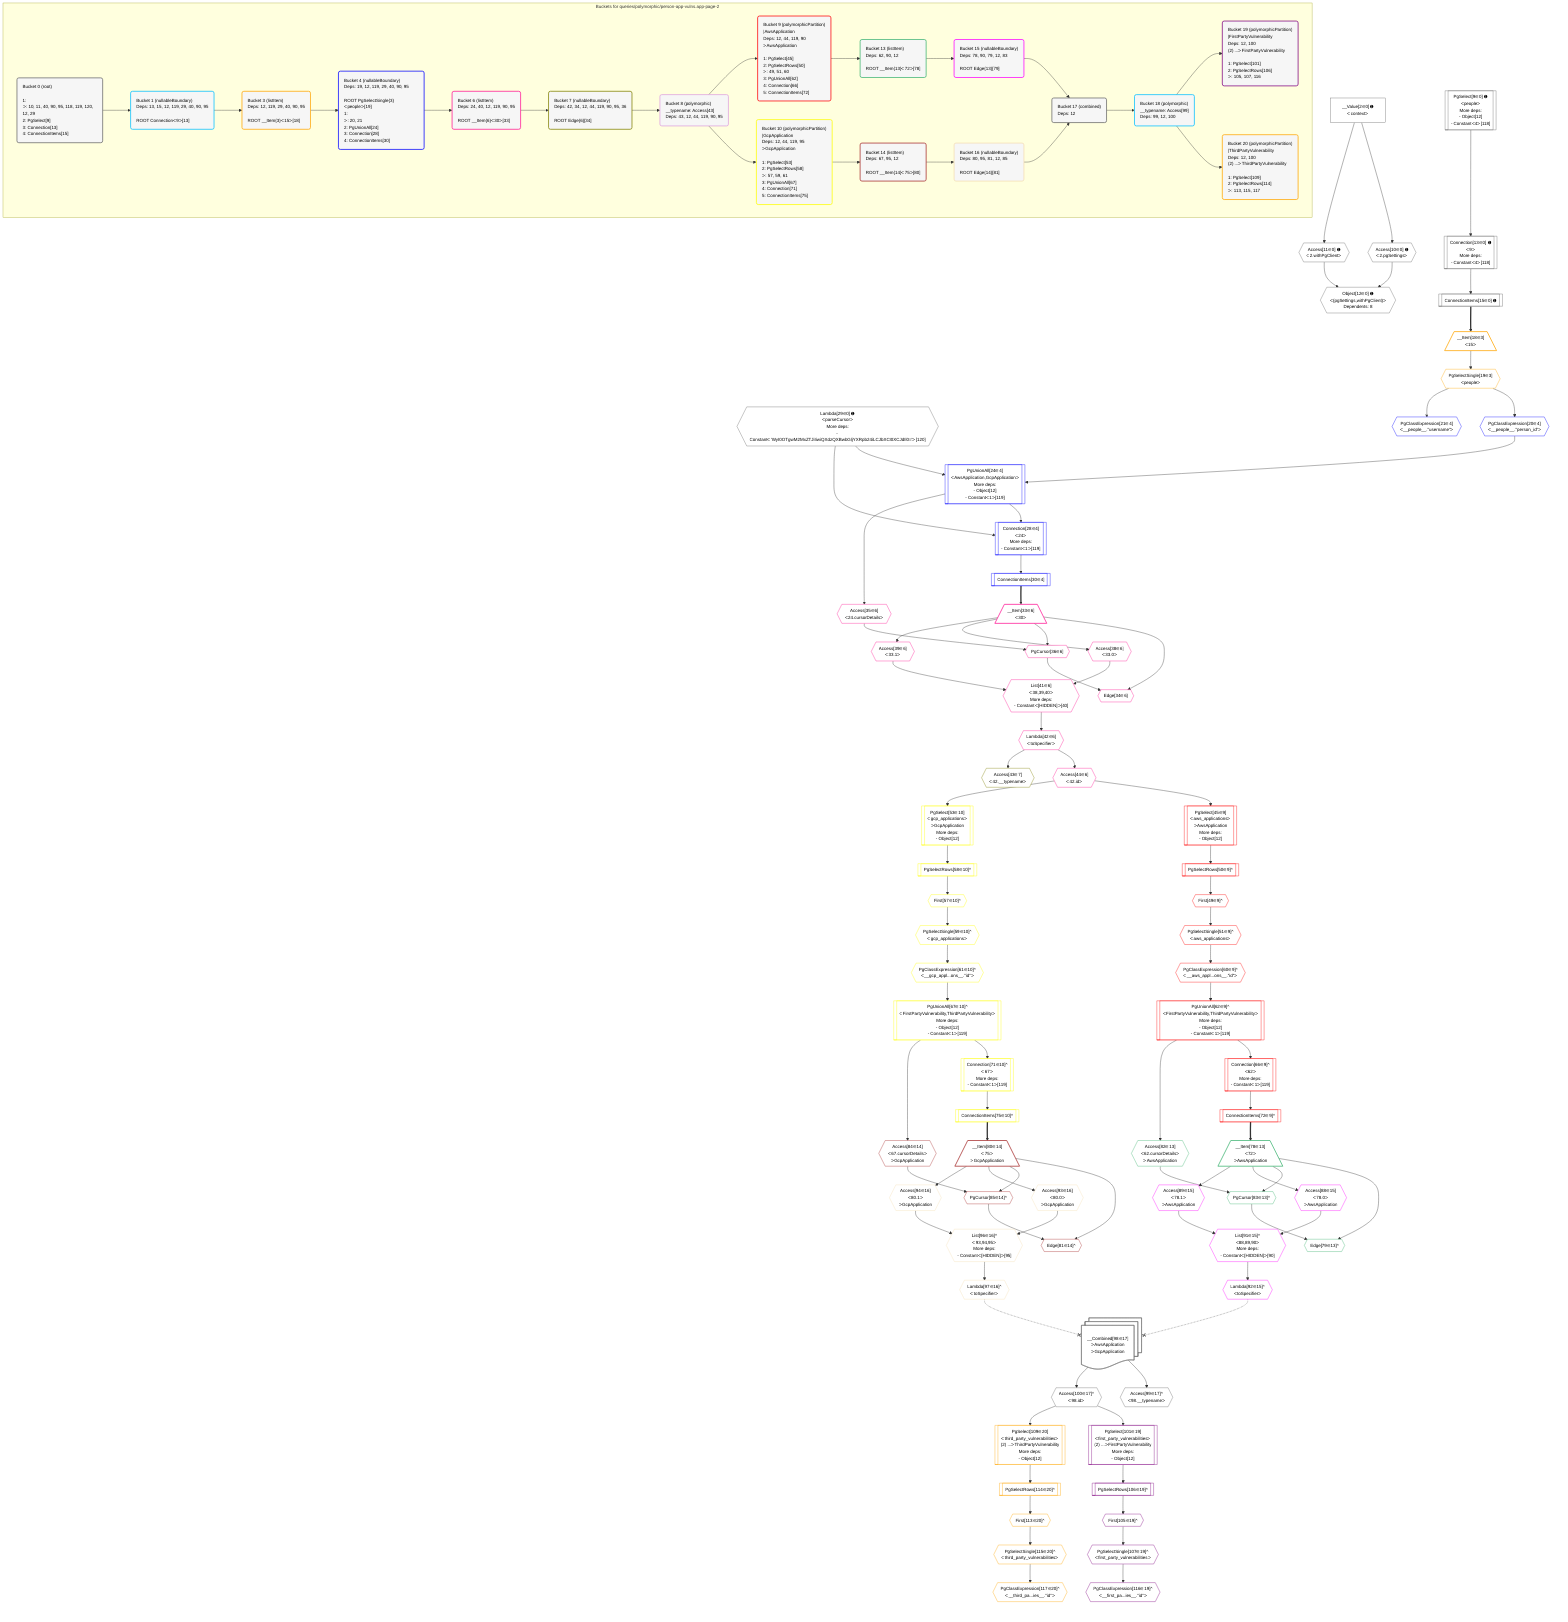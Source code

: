 %%{init: {'themeVariables': { 'fontSize': '12px'}}}%%
graph TD
    classDef path fill:#eee,stroke:#000,color:#000
    classDef plan fill:#fff,stroke-width:1px,color:#000
    classDef itemplan fill:#fff,stroke-width:2px,color:#000
    classDef unbatchedplan fill:#dff,stroke-width:1px,color:#000
    classDef sideeffectplan fill:#fcc,stroke-width:2px,color:#000
    classDef bucket fill:#f6f6f6,color:#000,stroke-width:2px,text-align:left

    subgraph "Buckets for queries/polymorphic/person-app-vulns.app-page-2"
    Bucket0("Bucket 0 (root)<br /><br />1: <br />ᐳ: 10, 11, 40, 90, 95, 118, 119, 120, 12, 29<br />2: PgSelect[9]<br />3: Connection[13]<br />4: ConnectionItems[15]"):::bucket
    Bucket1("Bucket 1 (nullableBoundary)<br />Deps: 13, 15, 12, 119, 29, 40, 90, 95<br /><br />ROOT Connectionᐸ9ᐳ[13]"):::bucket
    Bucket3("Bucket 3 (listItem)<br />Deps: 12, 119, 29, 40, 90, 95<br /><br />ROOT __Item{3}ᐸ15ᐳ[18]"):::bucket
    Bucket4("Bucket 4 (nullableBoundary)<br />Deps: 19, 12, 119, 29, 40, 90, 95<br /><br />ROOT PgSelectSingle{3}ᐸpeopleᐳ[19]<br />1: <br />ᐳ: 20, 21<br />2: PgUnionAll[24]<br />3: Connection[28]<br />4: ConnectionItems[30]"):::bucket
    Bucket6("Bucket 6 (listItem)<br />Deps: 24, 40, 12, 119, 90, 95<br /><br />ROOT __Item{6}ᐸ30ᐳ[33]"):::bucket
    Bucket7("Bucket 7 (nullableBoundary)<br />Deps: 42, 34, 12, 44, 119, 90, 95, 36<br /><br />ROOT Edge{6}[34]"):::bucket
    Bucket8("Bucket 8 (polymorphic)<br />__typename: Access[43]<br />Deps: 43, 12, 44, 119, 90, 95"):::bucket
    Bucket9("Bucket 9 (polymorphicPartition)<br />|AwsApplication<br />Deps: 12, 44, 119, 90<br />ᐳAwsApplication<br /><br />1: PgSelect[45]<br />2: PgSelectRows[50]<br />ᐳ: 49, 51, 60<br />3: PgUnionAll[62]<br />4: Connection[66]<br />5: ConnectionItems[72]"):::bucket
    Bucket10("Bucket 10 (polymorphicPartition)<br />|GcpApplication<br />Deps: 12, 44, 119, 95<br />ᐳGcpApplication<br /><br />1: PgSelect[53]<br />2: PgSelectRows[58]<br />ᐳ: 57, 59, 61<br />3: PgUnionAll[67]<br />4: Connection[71]<br />5: ConnectionItems[75]"):::bucket
    Bucket13("Bucket 13 (listItem)<br />Deps: 62, 90, 12<br /><br />ROOT __Item{13}ᐸ72ᐳ[78]"):::bucket
    Bucket14("Bucket 14 (listItem)<br />Deps: 67, 95, 12<br /><br />ROOT __Item{14}ᐸ75ᐳ[80]"):::bucket
    Bucket15("Bucket 15 (nullableBoundary)<br />Deps: 78, 90, 79, 12, 83<br /><br />ROOT Edge{13}[79]"):::bucket
    Bucket16("Bucket 16 (nullableBoundary)<br />Deps: 80, 95, 81, 12, 85<br /><br />ROOT Edge{14}[81]"):::bucket
    Bucket17("Bucket 17 (combined)<br />Deps: 12"):::bucket
    Bucket18("Bucket 18 (polymorphic)<br />__typename: Access[99]<br />Deps: 99, 12, 100"):::bucket
    Bucket19("Bucket 19 (polymorphicPartition)<br />|FirstPartyVulnerability<br />Deps: 12, 100<br />(2) ...ᐳFirstPartyVulnerability<br /><br />1: PgSelect[101]<br />2: PgSelectRows[106]<br />ᐳ: 105, 107, 116"):::bucket
    Bucket20("Bucket 20 (polymorphicPartition)<br />|ThirdPartyVulnerability<br />Deps: 12, 100<br />(2) ...ᐳThirdPartyVulnerability<br /><br />1: PgSelect[109]<br />2: PgSelectRows[114]<br />ᐳ: 113, 115, 117"):::bucket
    end
    Bucket0 --> Bucket1
    Bucket1 --> Bucket3
    Bucket3 --> Bucket4
    Bucket4 --> Bucket6
    Bucket6 --> Bucket7
    Bucket7 --> Bucket8
    Bucket8 --> Bucket9 & Bucket10
    Bucket9 --> Bucket13
    Bucket10 --> Bucket14
    Bucket13 --> Bucket15
    Bucket14 --> Bucket16
    Bucket15 --> Bucket17
    Bucket16 --> Bucket17
    Bucket17 --> Bucket18
    Bucket18 --> Bucket19 & Bucket20

    %% plan dependencies
    PgSelect9[["PgSelect[9∈0] ➊<br />ᐸpeopleᐳ<br />More deps:<br />- Object[12]<br />- Constantᐸ4ᐳ[118]"]]:::plan
    Object12{{"Object[12∈0] ➊<br />ᐸ{pgSettings,withPgClient}ᐳ<br />Dependents: 8"}}:::plan
    Access10{{"Access[10∈0] ➊<br />ᐸ2.pgSettingsᐳ"}}:::plan
    Access11{{"Access[11∈0] ➊<br />ᐸ2.withPgClientᐳ"}}:::plan
    Access10 & Access11 --> Object12
    Connection13[["Connection[13∈0] ➊<br />ᐸ9ᐳ<br />More deps:<br />- Constantᐸ4ᐳ[118]"]]:::plan
    PgSelect9 --> Connection13
    __Value2["__Value[2∈0] ➊<br />ᐸcontextᐳ"]:::plan
    __Value2 --> Access10
    __Value2 --> Access11
    ConnectionItems15[["ConnectionItems[15∈0] ➊"]]:::plan
    Connection13 --> ConnectionItems15
    Lambda29{{"Lambda[29∈0] ➊<br />ᐸparseCursorᐳ<br />More deps:<br />- Constantᐸ'WyI0OTgwM2MxZTJiIiwiQXdzQXBwbGljYXRpb24iLCJbXCI0XCJdIl0='ᐳ[120]"}}:::plan
    __Item18[/"__Item[18∈3]<br />ᐸ15ᐳ"\]:::itemplan
    ConnectionItems15 ==> __Item18
    PgSelectSingle19{{"PgSelectSingle[19∈3]<br />ᐸpeopleᐳ"}}:::plan
    __Item18 --> PgSelectSingle19
    PgUnionAll24[["PgUnionAll[24∈4]<br />ᐸAwsApplication,GcpApplicationᐳ<br />More deps:<br />- Object[12]<br />- Constantᐸ1ᐳ[119]"]]:::plan
    PgClassExpression20{{"PgClassExpression[20∈4]<br />ᐸ__people__.”person_id”ᐳ"}}:::plan
    PgClassExpression20 & Lambda29 --> PgUnionAll24
    Connection28[["Connection[28∈4]<br />ᐸ24ᐳ<br />More deps:<br />- Constantᐸ1ᐳ[119]"]]:::plan
    PgUnionAll24 & Lambda29 --> Connection28
    PgSelectSingle19 --> PgClassExpression20
    PgClassExpression21{{"PgClassExpression[21∈4]<br />ᐸ__people__.”username”ᐳ"}}:::plan
    PgSelectSingle19 --> PgClassExpression21
    ConnectionItems30[["ConnectionItems[30∈4]"]]:::plan
    Connection28 --> ConnectionItems30
    List41{{"List[41∈6]<br />ᐸ38,39,40ᐳ<br />More deps:<br />- Constantᐸ[HIDDEN]ᐳ[40]"}}:::plan
    Access38{{"Access[38∈6]<br />ᐸ33.0ᐳ"}}:::plan
    Access39{{"Access[39∈6]<br />ᐸ33.1ᐳ"}}:::plan
    Access38 & Access39 --> List41
    Edge34{{"Edge[34∈6]"}}:::plan
    __Item33[/"__Item[33∈6]<br />ᐸ30ᐳ"\]:::itemplan
    PgCursor36{{"PgCursor[36∈6]"}}:::plan
    __Item33 & PgCursor36 --> Edge34
    Access35{{"Access[35∈6]<br />ᐸ24.cursorDetailsᐳ"}}:::plan
    __Item33 & Access35 --> PgCursor36
    ConnectionItems30 ==> __Item33
    PgUnionAll24 --> Access35
    __Item33 --> Access38
    __Item33 --> Access39
    Lambda42{{"Lambda[42∈6]<br />ᐸtoSpecifierᐳ"}}:::plan
    List41 --> Lambda42
    Access44{{"Access[44∈6]<br />ᐸ42.idᐳ"}}:::plan
    Lambda42 --> Access44
    Access43{{"Access[43∈7]<br />ᐸ42.__typenameᐳ"}}:::plan
    Lambda42 --> Access43
    PgUnionAll62[["PgUnionAll[62∈9]^<br />ᐸFirstPartyVulnerability,ThirdPartyVulnerabilityᐳ<br />More deps:<br />- Object[12]<br />- Constantᐸ1ᐳ[119]"]]:::plan
    PgClassExpression60{{"PgClassExpression[60∈9]^<br />ᐸ__aws_appl...ons__.”id”ᐳ"}}:::plan
    PgClassExpression60 --> PgUnionAll62
    PgSelect45[["PgSelect[45∈9]<br />ᐸaws_applicationsᐳ<br />ᐳAwsApplication<br />More deps:<br />- Object[12]"]]:::plan
    Access44 --> PgSelect45
    Connection66[["Connection[66∈9]^<br />ᐸ62ᐳ<br />More deps:<br />- Constantᐸ1ᐳ[119]"]]:::plan
    PgUnionAll62 --> Connection66
    First49{{"First[49∈9]^"}}:::plan
    PgSelectRows50[["PgSelectRows[50∈9]^"]]:::plan
    PgSelectRows50 --> First49
    PgSelect45 --> PgSelectRows50
    PgSelectSingle51{{"PgSelectSingle[51∈9]^<br />ᐸaws_applicationsᐳ"}}:::plan
    First49 --> PgSelectSingle51
    PgSelectSingle51 --> PgClassExpression60
    ConnectionItems72[["ConnectionItems[72∈9]^"]]:::plan
    Connection66 --> ConnectionItems72
    PgUnionAll67[["PgUnionAll[67∈10]^<br />ᐸFirstPartyVulnerability,ThirdPartyVulnerabilityᐳ<br />More deps:<br />- Object[12]<br />- Constantᐸ1ᐳ[119]"]]:::plan
    PgClassExpression61{{"PgClassExpression[61∈10]^<br />ᐸ__gcp_appl...ons__.”id”ᐳ"}}:::plan
    PgClassExpression61 --> PgUnionAll67
    PgSelect53[["PgSelect[53∈10]<br />ᐸgcp_applicationsᐳ<br />ᐳGcpApplication<br />More deps:<br />- Object[12]"]]:::plan
    Access44 --> PgSelect53
    Connection71[["Connection[71∈10]^<br />ᐸ67ᐳ<br />More deps:<br />- Constantᐸ1ᐳ[119]"]]:::plan
    PgUnionAll67 --> Connection71
    First57{{"First[57∈10]^"}}:::plan
    PgSelectRows58[["PgSelectRows[58∈10]^"]]:::plan
    PgSelectRows58 --> First57
    PgSelect53 --> PgSelectRows58
    PgSelectSingle59{{"PgSelectSingle[59∈10]^<br />ᐸgcp_applicationsᐳ"}}:::plan
    First57 --> PgSelectSingle59
    PgSelectSingle59 --> PgClassExpression61
    ConnectionItems75[["ConnectionItems[75∈10]^"]]:::plan
    Connection71 --> ConnectionItems75
    Edge79{{"Edge[79∈13]^"}}:::plan
    __Item78[/"__Item[78∈13]<br />ᐸ72ᐳ<br />ᐳAwsApplication"\]:::itemplan
    PgCursor83{{"PgCursor[83∈13]^"}}:::plan
    __Item78 & PgCursor83 --> Edge79
    Access82{{"Access[82∈13]<br />ᐸ62.cursorDetailsᐳ<br />ᐳAwsApplication"}}:::plan
    __Item78 & Access82 --> PgCursor83
    ConnectionItems72 ==> __Item78
    PgUnionAll62 --> Access82
    Edge81{{"Edge[81∈14]^"}}:::plan
    __Item80[/"__Item[80∈14]<br />ᐸ75ᐳ<br />ᐳGcpApplication"\]:::itemplan
    PgCursor85{{"PgCursor[85∈14]^"}}:::plan
    __Item80 & PgCursor85 --> Edge81
    Access84{{"Access[84∈14]<br />ᐸ67.cursorDetailsᐳ<br />ᐳGcpApplication"}}:::plan
    __Item80 & Access84 --> PgCursor85
    ConnectionItems75 ==> __Item80
    PgUnionAll67 --> Access84
    List91{{"List[91∈15]^<br />ᐸ88,89,90ᐳ<br />More deps:<br />- Constantᐸ[HIDDEN]ᐳ[90]"}}:::plan
    Access88{{"Access[88∈15]<br />ᐸ78.0ᐳ<br />ᐳAwsApplication"}}:::plan
    Access89{{"Access[89∈15]<br />ᐸ78.1ᐳ<br />ᐳAwsApplication"}}:::plan
    Access88 & Access89 --> List91
    __Item78 --> Access88
    __Item78 --> Access89
    Lambda92{{"Lambda[92∈15]^<br />ᐸtoSpecifierᐳ"}}:::plan
    List91 --> Lambda92
    List96{{"List[96∈16]^<br />ᐸ93,94,95ᐳ<br />More deps:<br />- Constantᐸ[HIDDEN]ᐳ[95]"}}:::plan
    Access93{{"Access[93∈16]<br />ᐸ80.0ᐳ<br />ᐳGcpApplication"}}:::plan
    Access94{{"Access[94∈16]<br />ᐸ80.1ᐳ<br />ᐳGcpApplication"}}:::plan
    Access93 & Access94 --> List96
    __Item80 --> Access93
    __Item80 --> Access94
    Lambda97{{"Lambda[97∈16]^<br />ᐸtoSpecifierᐳ"}}:::plan
    List96 --> Lambda97
    Access99{{"Access[99∈17]^<br />ᐸ98.__typenameᐳ"}}:::plan
    __Value98:::plan@{shape: docs, label: "__Combined[98∈17]<br />ᐳAwsApplication<br />ᐳGcpApplication"}
    __Value98 --> Access99
    Access100{{"Access[100∈17]^<br />ᐸ98.idᐳ"}}:::plan
    __Value98 --> Access100
    PgSelect101[["PgSelect[101∈19]<br />ᐸfirst_party_vulnerabilitiesᐳ<br />(2) ...ᐳFirstPartyVulnerability<br />More deps:<br />- Object[12]"]]:::plan
    Access100 --> PgSelect101
    First105{{"First[105∈19]^"}}:::plan
    PgSelectRows106[["PgSelectRows[106∈19]^"]]:::plan
    PgSelectRows106 --> First105
    PgSelect101 --> PgSelectRows106
    PgSelectSingle107{{"PgSelectSingle[107∈19]^<br />ᐸfirst_party_vulnerabilitiesᐳ"}}:::plan
    First105 --> PgSelectSingle107
    PgClassExpression116{{"PgClassExpression[116∈19]^<br />ᐸ__first_pa...ies__.”id”ᐳ"}}:::plan
    PgSelectSingle107 --> PgClassExpression116
    PgSelect109[["PgSelect[109∈20]<br />ᐸthird_party_vulnerabilitiesᐳ<br />(2) ...ᐳThirdPartyVulnerability<br />More deps:<br />- Object[12]"]]:::plan
    Access100 --> PgSelect109
    First113{{"First[113∈20]^"}}:::plan
    PgSelectRows114[["PgSelectRows[114∈20]^"]]:::plan
    PgSelectRows114 --> First113
    PgSelect109 --> PgSelectRows114
    PgSelectSingle115{{"PgSelectSingle[115∈20]^<br />ᐸthird_party_vulnerabilitiesᐳ"}}:::plan
    First113 --> PgSelectSingle115
    PgClassExpression117{{"PgClassExpression[117∈20]^<br />ᐸ__third_pa...ies__.”id”ᐳ"}}:::plan
    PgSelectSingle115 --> PgClassExpression117

    %% define steps
    classDef bucket0 stroke:#696969
    class Bucket0,__Value2,PgSelect9,Access10,Access11,Object12,Connection13,ConnectionItems15,Lambda29 bucket0
    classDef bucket1 stroke:#00bfff
    class Bucket1 bucket1
    classDef bucket3 stroke:#ffa500
    class Bucket3,__Item18,PgSelectSingle19 bucket3
    classDef bucket4 stroke:#0000ff
    class Bucket4,PgClassExpression20,PgClassExpression21,PgUnionAll24,Connection28,ConnectionItems30 bucket4
    classDef bucket6 stroke:#ff1493
    class Bucket6,__Item33,Edge34,Access35,PgCursor36,Access38,Access39,List41,Lambda42,Access44 bucket6
    classDef bucket7 stroke:#808000
    class Bucket7,Access43 bucket7
    classDef bucket8 stroke:#dda0dd
    class Bucket8 bucket8
    classDef bucket9 stroke:#ff0000
    class Bucket9,PgSelect45,First49,PgSelectRows50,PgSelectSingle51,PgClassExpression60,PgUnionAll62,Connection66,ConnectionItems72 bucket9
    classDef bucket10 stroke:#ffff00
    class Bucket10,PgSelect53,First57,PgSelectRows58,PgSelectSingle59,PgClassExpression61,PgUnionAll67,Connection71,ConnectionItems75 bucket10
    classDef bucket13 stroke:#3cb371
    class Bucket13,__Item78,Edge79,Access82,PgCursor83 bucket13
    classDef bucket14 stroke:#a52a2a
    class Bucket14,__Item80,Edge81,Access84,PgCursor85 bucket14
    classDef bucket15 stroke:#ff00ff
    class Bucket15,Access88,Access89,List91,Lambda92 bucket15
    classDef bucket16 stroke:#f5deb3
    class Bucket16,Access93,Access94,List96,Lambda97 bucket16
    classDef bucket17 stroke:#696969
    class Bucket17,__Value98,Access99,Access100 bucket17
    classDef bucket18 stroke:#00bfff
    class Bucket18 bucket18
    classDef bucket19 stroke:#7f007f
    class Bucket19,PgSelect101,First105,PgSelectRows106,PgSelectSingle107,PgClassExpression116 bucket19
    classDef bucket20 stroke:#ffa500
    class Bucket20,PgSelect109,First113,PgSelectRows114,PgSelectSingle115,PgClassExpression117 bucket20

    Lambda92 -.-x __Value98
    Lambda97 -.-x __Value98